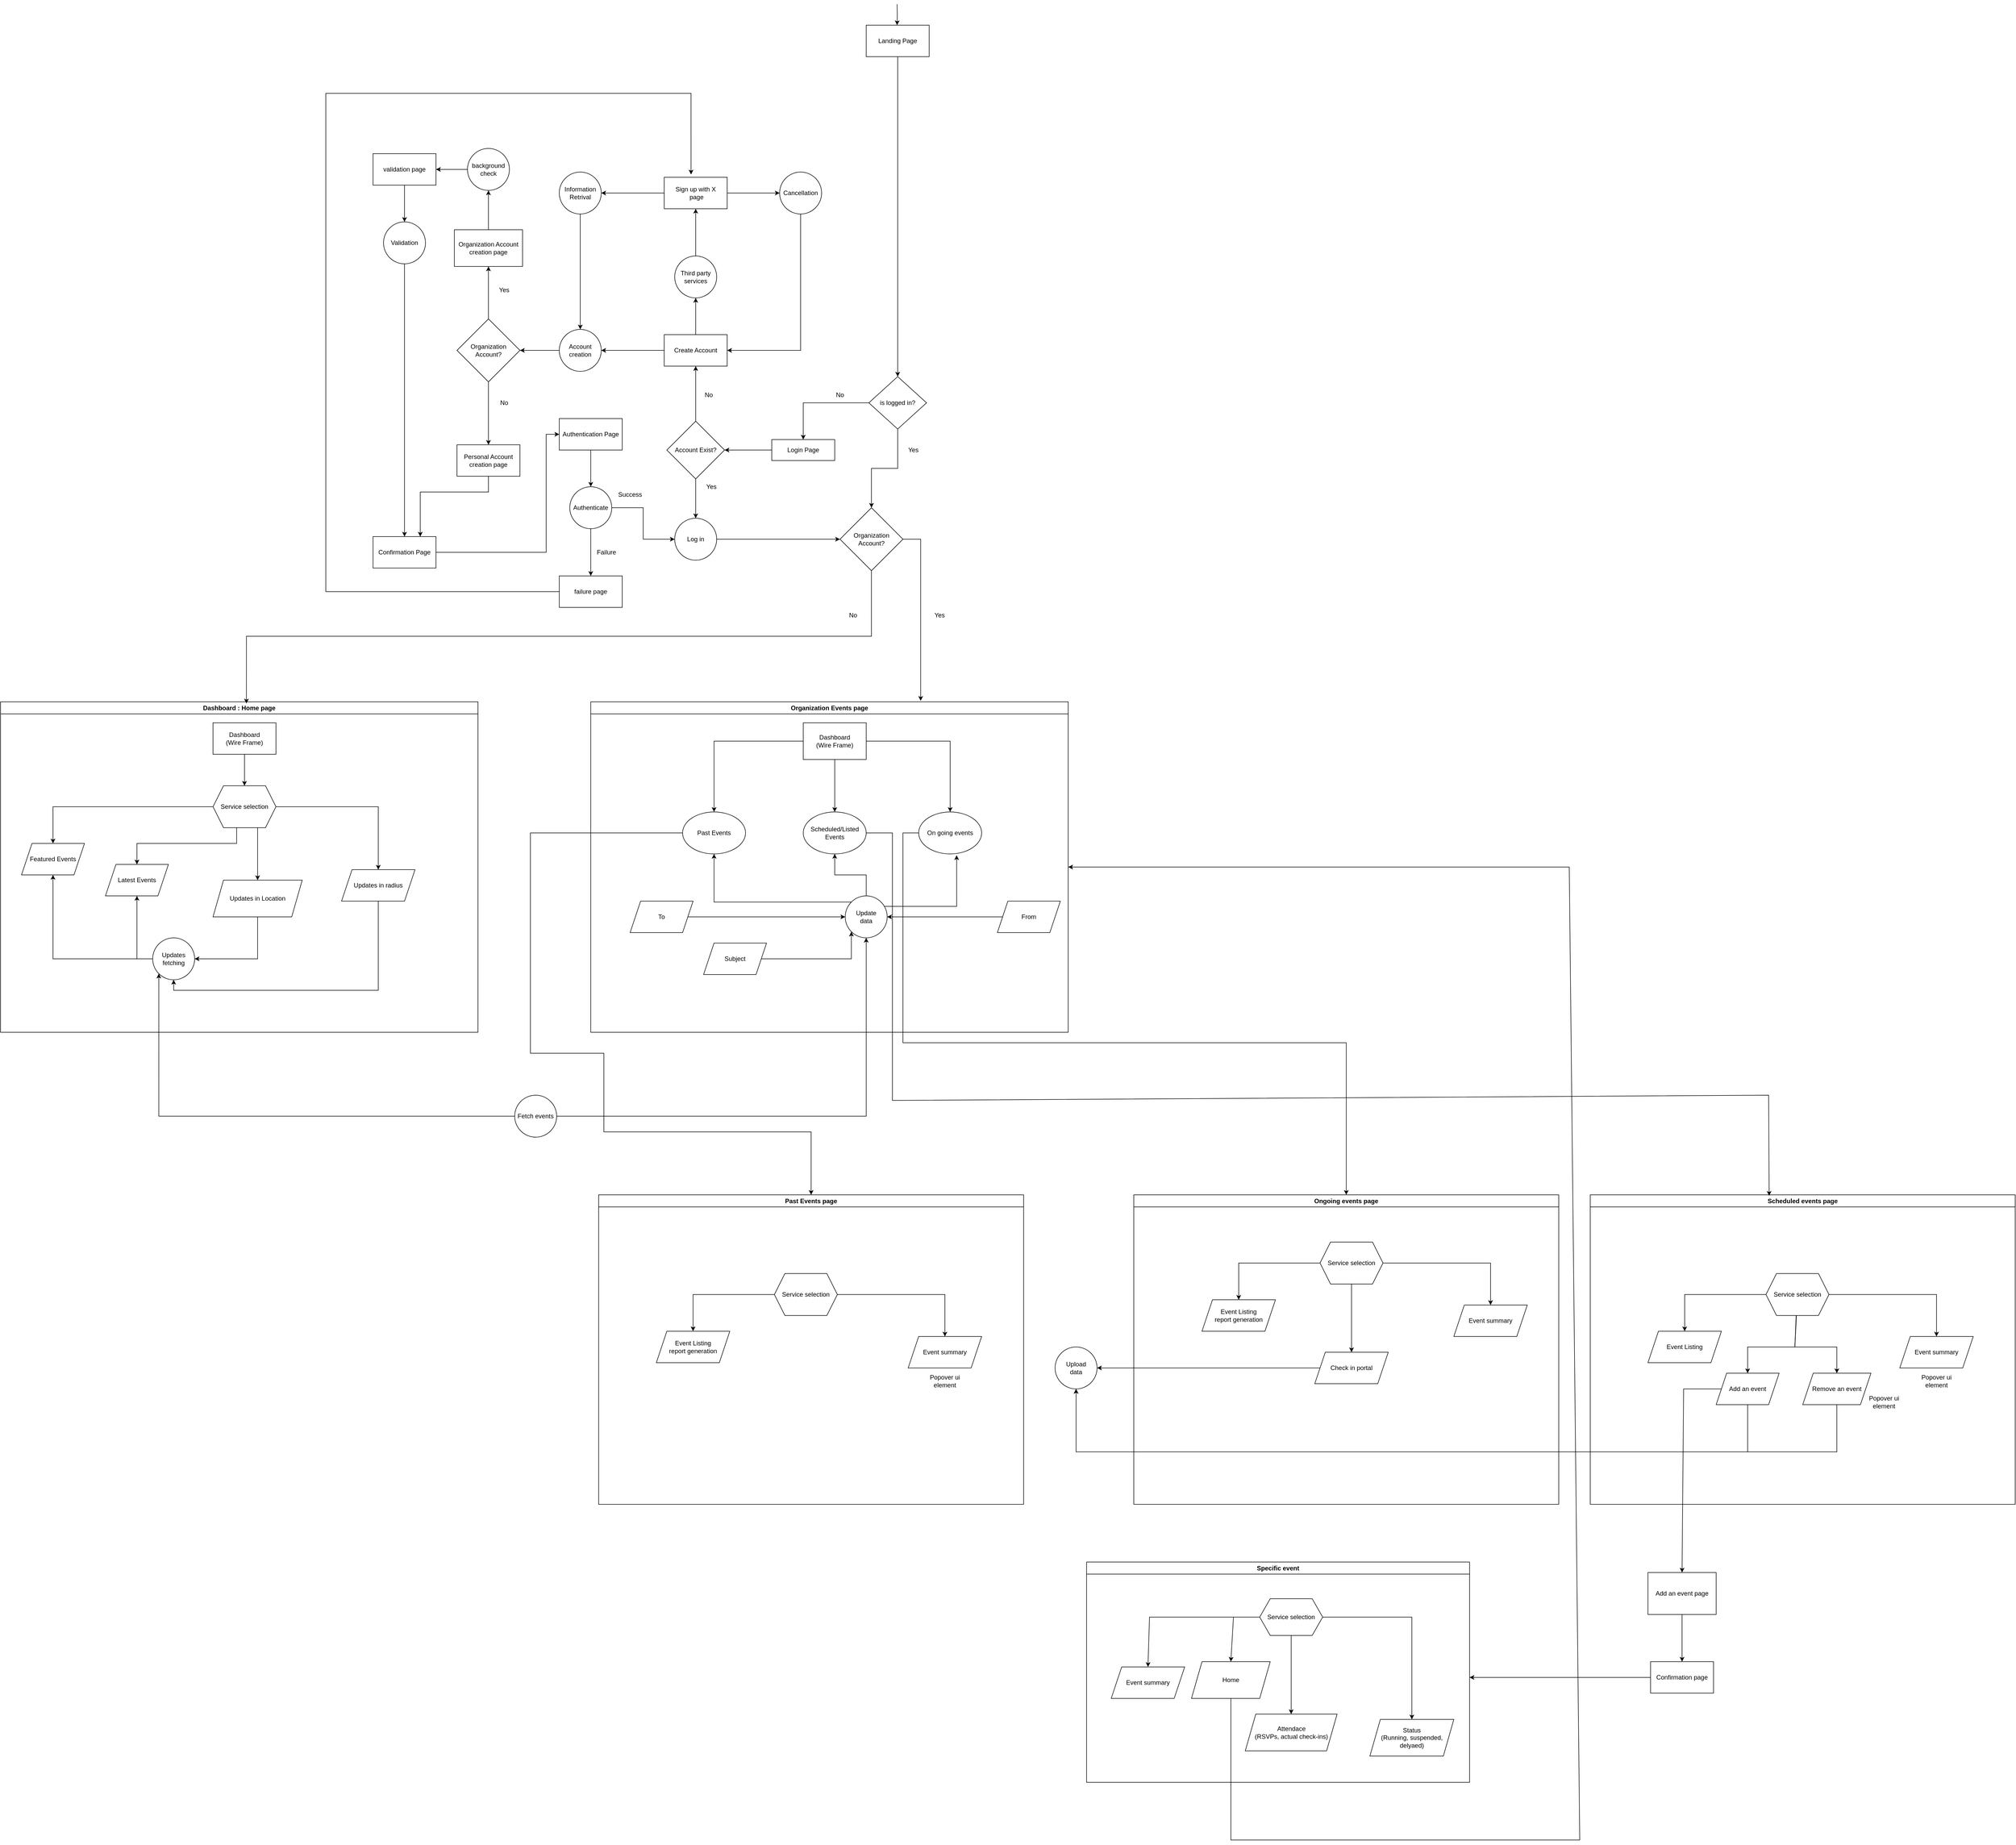 <mxfile>
    <diagram id="C5RBs43oDa-KdzZeNtuy" name="Page-1">
        <mxGraphModel dx="4994" dy="3046" grid="1" gridSize="10" guides="1" tooltips="1" connect="1" arrows="1" fold="1" page="1" pageScale="1" pageWidth="827" pageHeight="1169" background="none" math="0" shadow="0">
            <root>
                <mxCell id="WIyWlLk6GJQsqaUBKTNV-0"/>
                <mxCell id="WIyWlLk6GJQsqaUBKTNV-1" parent="WIyWlLk6GJQsqaUBKTNV-0"/>
                <mxCell id="6TVAX0fbJn5HLJftzAtB-53" style="edgeStyle=orthogonalEdgeStyle;rounded=0;orthogonalLoop=1;jettySize=auto;html=1;" parent="WIyWlLk6GJQsqaUBKTNV-1" source="6TVAX0fbJn5HLJftzAtB-0" target="6TVAX0fbJn5HLJftzAtB-1" edge="1">
                    <mxGeometry relative="1" as="geometry"/>
                </mxCell>
                <mxCell id="6TVAX0fbJn5HLJftzAtB-0" value="Landing Page" style="rounded=0;whiteSpace=wrap;html=1;" parent="WIyWlLk6GJQsqaUBKTNV-1" vertex="1">
                    <mxGeometry x="350" y="-510" width="120" height="60" as="geometry"/>
                </mxCell>
                <mxCell id="6TVAX0fbJn5HLJftzAtB-4" value="" style="edgeStyle=orthogonalEdgeStyle;rounded=0;orthogonalLoop=1;jettySize=auto;html=1;" parent="WIyWlLk6GJQsqaUBKTNV-1" source="6TVAX0fbJn5HLJftzAtB-1" target="6TVAX0fbJn5HLJftzAtB-3" edge="1">
                    <mxGeometry relative="1" as="geometry"/>
                </mxCell>
                <mxCell id="6TVAX0fbJn5HLJftzAtB-130" style="edgeStyle=orthogonalEdgeStyle;rounded=0;orthogonalLoop=1;jettySize=auto;html=1;exitX=0.5;exitY=1;exitDx=0;exitDy=0;entryX=0.5;entryY=0;entryDx=0;entryDy=0;" parent="WIyWlLk6GJQsqaUBKTNV-1" source="6TVAX0fbJn5HLJftzAtB-1" target="6TVAX0fbJn5HLJftzAtB-128" edge="1">
                    <mxGeometry relative="1" as="geometry"/>
                </mxCell>
                <mxCell id="6TVAX0fbJn5HLJftzAtB-1" value="is logged in?" style="rhombus;whiteSpace=wrap;html=1;rounded=0;" parent="WIyWlLk6GJQsqaUBKTNV-1" vertex="1">
                    <mxGeometry x="355" y="160" width="110" height="100" as="geometry"/>
                </mxCell>
                <mxCell id="6TVAX0fbJn5HLJftzAtB-6" value="" style="edgeStyle=orthogonalEdgeStyle;rounded=0;orthogonalLoop=1;jettySize=auto;html=1;" parent="WIyWlLk6GJQsqaUBKTNV-1" source="6TVAX0fbJn5HLJftzAtB-3" target="6TVAX0fbJn5HLJftzAtB-5" edge="1">
                    <mxGeometry relative="1" as="geometry"/>
                </mxCell>
                <mxCell id="6TVAX0fbJn5HLJftzAtB-3" value="Login Page" style="whiteSpace=wrap;html=1;rounded=0;" parent="WIyWlLk6GJQsqaUBKTNV-1" vertex="1">
                    <mxGeometry x="170" y="280" width="120" height="40" as="geometry"/>
                </mxCell>
                <mxCell id="6TVAX0fbJn5HLJftzAtB-10" value="" style="edgeStyle=orthogonalEdgeStyle;rounded=0;orthogonalLoop=1;jettySize=auto;html=1;" parent="WIyWlLk6GJQsqaUBKTNV-1" source="6TVAX0fbJn5HLJftzAtB-5" target="6TVAX0fbJn5HLJftzAtB-9" edge="1">
                    <mxGeometry relative="1" as="geometry"/>
                </mxCell>
                <mxCell id="6TVAX0fbJn5HLJftzAtB-18" value="" style="edgeStyle=orthogonalEdgeStyle;rounded=0;orthogonalLoop=1;jettySize=auto;html=1;" parent="WIyWlLk6GJQsqaUBKTNV-1" source="6TVAX0fbJn5HLJftzAtB-5" target="6TVAX0fbJn5HLJftzAtB-17" edge="1">
                    <mxGeometry relative="1" as="geometry"/>
                </mxCell>
                <mxCell id="6TVAX0fbJn5HLJftzAtB-5" value="Account Exist?" style="rhombus;whiteSpace=wrap;html=1;rounded=0;" parent="WIyWlLk6GJQsqaUBKTNV-1" vertex="1">
                    <mxGeometry x="-30" y="245" width="110" height="110" as="geometry"/>
                </mxCell>
                <mxCell id="6TVAX0fbJn5HLJftzAtB-129" value="" style="edgeStyle=orthogonalEdgeStyle;rounded=0;orthogonalLoop=1;jettySize=auto;html=1;entryX=0;entryY=0.5;entryDx=0;entryDy=0;" parent="WIyWlLk6GJQsqaUBKTNV-1" source="6TVAX0fbJn5HLJftzAtB-9" target="6TVAX0fbJn5HLJftzAtB-128" edge="1">
                    <mxGeometry relative="1" as="geometry">
                        <Array as="points"/>
                    </mxGeometry>
                </mxCell>
                <mxCell id="6TVAX0fbJn5HLJftzAtB-9" value="Log in" style="ellipse;whiteSpace=wrap;html=1;rounded=0;" parent="WIyWlLk6GJQsqaUBKTNV-1" vertex="1">
                    <mxGeometry x="-15" y="430" width="80" height="80" as="geometry"/>
                </mxCell>
                <mxCell id="6TVAX0fbJn5HLJftzAtB-13" value="No" style="text;html=1;strokeColor=none;fillColor=none;align=center;verticalAlign=middle;whiteSpace=wrap;rounded=0;" parent="WIyWlLk6GJQsqaUBKTNV-1" vertex="1">
                    <mxGeometry x="270" y="180" width="60" height="30" as="geometry"/>
                </mxCell>
                <mxCell id="6TVAX0fbJn5HLJftzAtB-14" value="" style="edgeStyle=orthogonalEdgeStyle;rounded=0;orthogonalLoop=1;jettySize=auto;html=1;" parent="WIyWlLk6GJQsqaUBKTNV-1" edge="1">
                    <mxGeometry relative="1" as="geometry">
                        <mxPoint x="408.82" y="-550" as="sourcePoint"/>
                        <mxPoint x="408.82" y="-510" as="targetPoint"/>
                    </mxGeometry>
                </mxCell>
                <mxCell id="6TVAX0fbJn5HLJftzAtB-15" value="No" style="text;html=1;strokeColor=none;fillColor=none;align=center;verticalAlign=middle;whiteSpace=wrap;rounded=0;" parent="WIyWlLk6GJQsqaUBKTNV-1" vertex="1">
                    <mxGeometry x="20" y="180" width="60" height="30" as="geometry"/>
                </mxCell>
                <mxCell id="6TVAX0fbJn5HLJftzAtB-20" value="" style="edgeStyle=orthogonalEdgeStyle;rounded=0;orthogonalLoop=1;jettySize=auto;html=1;" parent="WIyWlLk6GJQsqaUBKTNV-1" source="6TVAX0fbJn5HLJftzAtB-17" target="6TVAX0fbJn5HLJftzAtB-19" edge="1">
                    <mxGeometry relative="1" as="geometry"/>
                </mxCell>
                <mxCell id="6TVAX0fbJn5HLJftzAtB-27" value="" style="edgeStyle=orthogonalEdgeStyle;rounded=0;orthogonalLoop=1;jettySize=auto;html=1;" parent="WIyWlLk6GJQsqaUBKTNV-1" source="6TVAX0fbJn5HLJftzAtB-17" target="6TVAX0fbJn5HLJftzAtB-26" edge="1">
                    <mxGeometry relative="1" as="geometry"/>
                </mxCell>
                <mxCell id="6TVAX0fbJn5HLJftzAtB-17" value="Create Account" style="whiteSpace=wrap;html=1;rounded=0;" parent="WIyWlLk6GJQsqaUBKTNV-1" vertex="1">
                    <mxGeometry x="-35" y="80" width="120" height="60" as="geometry"/>
                </mxCell>
                <mxCell id="6TVAX0fbJn5HLJftzAtB-93" value="" style="edgeStyle=orthogonalEdgeStyle;rounded=0;orthogonalLoop=1;jettySize=auto;html=1;" parent="WIyWlLk6GJQsqaUBKTNV-1" source="6TVAX0fbJn5HLJftzAtB-19" target="6TVAX0fbJn5HLJftzAtB-92" edge="1">
                    <mxGeometry relative="1" as="geometry"/>
                </mxCell>
                <mxCell id="6TVAX0fbJn5HLJftzAtB-19" value="Account creation" style="ellipse;whiteSpace=wrap;html=1;rounded=0;" parent="WIyWlLk6GJQsqaUBKTNV-1" vertex="1">
                    <mxGeometry x="-235" y="70" width="80" height="80" as="geometry"/>
                </mxCell>
                <mxCell id="6TVAX0fbJn5HLJftzAtB-24" value="" style="edgeStyle=orthogonalEdgeStyle;rounded=0;orthogonalLoop=1;jettySize=auto;html=1;" parent="WIyWlLk6GJQsqaUBKTNV-1" source="6TVAX0fbJn5HLJftzAtB-21" target="6TVAX0fbJn5HLJftzAtB-23" edge="1">
                    <mxGeometry relative="1" as="geometry"/>
                </mxCell>
                <mxCell id="6TVAX0fbJn5HLJftzAtB-21" value="Authentication Page" style="whiteSpace=wrap;html=1;rounded=0;" parent="WIyWlLk6GJQsqaUBKTNV-1" vertex="1">
                    <mxGeometry x="-235" y="240" width="120" height="60" as="geometry"/>
                </mxCell>
                <mxCell id="6TVAX0fbJn5HLJftzAtB-25" style="edgeStyle=orthogonalEdgeStyle;rounded=0;orthogonalLoop=1;jettySize=auto;html=1;exitX=1;exitY=0.5;exitDx=0;exitDy=0;" parent="WIyWlLk6GJQsqaUBKTNV-1" source="6TVAX0fbJn5HLJftzAtB-23" target="6TVAX0fbJn5HLJftzAtB-9" edge="1">
                    <mxGeometry relative="1" as="geometry"/>
                </mxCell>
                <mxCell id="6TVAX0fbJn5HLJftzAtB-35" value="" style="edgeStyle=orthogonalEdgeStyle;rounded=0;orthogonalLoop=1;jettySize=auto;html=1;" parent="WIyWlLk6GJQsqaUBKTNV-1" source="6TVAX0fbJn5HLJftzAtB-23" target="6TVAX0fbJn5HLJftzAtB-34" edge="1">
                    <mxGeometry relative="1" as="geometry"/>
                </mxCell>
                <mxCell id="6TVAX0fbJn5HLJftzAtB-23" value="Authenticate" style="ellipse;whiteSpace=wrap;html=1;rounded=0;" parent="WIyWlLk6GJQsqaUBKTNV-1" vertex="1">
                    <mxGeometry x="-215" y="370" width="80" height="80" as="geometry"/>
                </mxCell>
                <mxCell id="6TVAX0fbJn5HLJftzAtB-29" value="" style="edgeStyle=orthogonalEdgeStyle;rounded=0;orthogonalLoop=1;jettySize=auto;html=1;" parent="WIyWlLk6GJQsqaUBKTNV-1" source="6TVAX0fbJn5HLJftzAtB-26" target="6TVAX0fbJn5HLJftzAtB-28" edge="1">
                    <mxGeometry relative="1" as="geometry"/>
                </mxCell>
                <mxCell id="6TVAX0fbJn5HLJftzAtB-26" value="Third party services" style="ellipse;whiteSpace=wrap;html=1;rounded=0;" parent="WIyWlLk6GJQsqaUBKTNV-1" vertex="1">
                    <mxGeometry x="-15" y="-70" width="80" height="80" as="geometry"/>
                </mxCell>
                <mxCell id="6TVAX0fbJn5HLJftzAtB-31" value="" style="edgeStyle=orthogonalEdgeStyle;rounded=0;orthogonalLoop=1;jettySize=auto;html=1;" parent="WIyWlLk6GJQsqaUBKTNV-1" source="6TVAX0fbJn5HLJftzAtB-28" target="6TVAX0fbJn5HLJftzAtB-30" edge="1">
                    <mxGeometry relative="1" as="geometry"/>
                </mxCell>
                <mxCell id="6TVAX0fbJn5HLJftzAtB-39" style="edgeStyle=orthogonalEdgeStyle;rounded=0;orthogonalLoop=1;jettySize=auto;html=1;exitX=0.5;exitY=0;exitDx=0;exitDy=0;entryX=0.5;entryY=0;entryDx=0;entryDy=0;" parent="WIyWlLk6GJQsqaUBKTNV-1" source="6TVAX0fbJn5HLJftzAtB-28" target="6TVAX0fbJn5HLJftzAtB-28" edge="1">
                    <mxGeometry relative="1" as="geometry">
                        <mxPoint x="25.059" y="-280" as="targetPoint"/>
                    </mxGeometry>
                </mxCell>
                <mxCell id="6TVAX0fbJn5HLJftzAtB-41" value="" style="edgeStyle=orthogonalEdgeStyle;rounded=0;orthogonalLoop=1;jettySize=auto;html=1;" parent="WIyWlLk6GJQsqaUBKTNV-1" source="6TVAX0fbJn5HLJftzAtB-28" target="6TVAX0fbJn5HLJftzAtB-40" edge="1">
                    <mxGeometry relative="1" as="geometry"/>
                </mxCell>
                <mxCell id="6TVAX0fbJn5HLJftzAtB-28" value="Sign up with X&lt;br&gt;&amp;nbsp;page" style="whiteSpace=wrap;html=1;rounded=0;" parent="WIyWlLk6GJQsqaUBKTNV-1" vertex="1">
                    <mxGeometry x="-35" y="-220" width="120" height="60" as="geometry"/>
                </mxCell>
                <mxCell id="6TVAX0fbJn5HLJftzAtB-32" style="edgeStyle=orthogonalEdgeStyle;rounded=0;orthogonalLoop=1;jettySize=auto;html=1;entryX=0.5;entryY=0;entryDx=0;entryDy=0;" parent="WIyWlLk6GJQsqaUBKTNV-1" source="6TVAX0fbJn5HLJftzAtB-30" target="6TVAX0fbJn5HLJftzAtB-19" edge="1">
                    <mxGeometry relative="1" as="geometry"/>
                </mxCell>
                <mxCell id="6TVAX0fbJn5HLJftzAtB-30" value="Information&lt;br&gt;Retrival" style="ellipse;whiteSpace=wrap;html=1;rounded=0;" parent="WIyWlLk6GJQsqaUBKTNV-1" vertex="1">
                    <mxGeometry x="-235" y="-230" width="80" height="80" as="geometry"/>
                </mxCell>
                <mxCell id="6TVAX0fbJn5HLJftzAtB-33" value="Success" style="text;html=1;strokeColor=none;fillColor=none;align=center;verticalAlign=middle;whiteSpace=wrap;rounded=0;" parent="WIyWlLk6GJQsqaUBKTNV-1" vertex="1">
                    <mxGeometry x="-130" y="370" width="60" height="30" as="geometry"/>
                </mxCell>
                <mxCell id="6TVAX0fbJn5HLJftzAtB-36" style="edgeStyle=orthogonalEdgeStyle;rounded=0;orthogonalLoop=1;jettySize=auto;html=1;entryX=0.426;entryY=-0.09;entryDx=0;entryDy=0;entryPerimeter=0;" parent="WIyWlLk6GJQsqaUBKTNV-1" source="6TVAX0fbJn5HLJftzAtB-34" target="6TVAX0fbJn5HLJftzAtB-28" edge="1">
                    <mxGeometry relative="1" as="geometry">
                        <mxPoint x="30" y="-300" as="targetPoint"/>
                        <Array as="points">
                            <mxPoint x="-680" y="570"/>
                            <mxPoint x="-680" y="-380"/>
                            <mxPoint x="16" y="-380"/>
                        </Array>
                    </mxGeometry>
                </mxCell>
                <mxCell id="6TVAX0fbJn5HLJftzAtB-34" value="failure page" style="whiteSpace=wrap;html=1;rounded=0;" parent="WIyWlLk6GJQsqaUBKTNV-1" vertex="1">
                    <mxGeometry x="-235" y="540" width="120" height="60" as="geometry"/>
                </mxCell>
                <mxCell id="6TVAX0fbJn5HLJftzAtB-42" style="edgeStyle=orthogonalEdgeStyle;rounded=0;orthogonalLoop=1;jettySize=auto;html=1;entryX=1;entryY=0.5;entryDx=0;entryDy=0;" parent="WIyWlLk6GJQsqaUBKTNV-1" source="6TVAX0fbJn5HLJftzAtB-40" target="6TVAX0fbJn5HLJftzAtB-17" edge="1">
                    <mxGeometry relative="1" as="geometry">
                        <Array as="points">
                            <mxPoint x="225" y="110"/>
                        </Array>
                    </mxGeometry>
                </mxCell>
                <mxCell id="6TVAX0fbJn5HLJftzAtB-40" value="Cancellation" style="ellipse;whiteSpace=wrap;html=1;rounded=0;" parent="WIyWlLk6GJQsqaUBKTNV-1" vertex="1">
                    <mxGeometry x="185" y="-230" width="80" height="80" as="geometry"/>
                </mxCell>
                <mxCell id="6TVAX0fbJn5HLJftzAtB-43" value="Failure" style="text;html=1;strokeColor=none;fillColor=none;align=center;verticalAlign=middle;whiteSpace=wrap;rounded=0;" parent="WIyWlLk6GJQsqaUBKTNV-1" vertex="1">
                    <mxGeometry x="-175" y="480" width="60" height="30" as="geometry"/>
                </mxCell>
                <mxCell id="6TVAX0fbJn5HLJftzAtB-46" value="Yes" style="text;html=1;strokeColor=none;fillColor=none;align=center;verticalAlign=middle;whiteSpace=wrap;rounded=0;" parent="WIyWlLk6GJQsqaUBKTNV-1" vertex="1">
                    <mxGeometry x="410" y="285" width="60" height="30" as="geometry"/>
                </mxCell>
                <mxCell id="6TVAX0fbJn5HLJftzAtB-47" value="Yes" style="text;html=1;strokeColor=none;fillColor=none;align=center;verticalAlign=middle;whiteSpace=wrap;rounded=0;" parent="WIyWlLk6GJQsqaUBKTNV-1" vertex="1">
                    <mxGeometry x="25" y="355" width="60" height="30" as="geometry"/>
                </mxCell>
                <mxCell id="6TVAX0fbJn5HLJftzAtB-63" value="Dashboard : Home page" style="swimlane;whiteSpace=wrap;html=1;" parent="WIyWlLk6GJQsqaUBKTNV-1" vertex="1">
                    <mxGeometry x="-1300" y="780" width="910" height="630" as="geometry"/>
                </mxCell>
                <mxCell id="6TVAX0fbJn5HLJftzAtB-55" value="" style="edgeStyle=orthogonalEdgeStyle;rounded=0;orthogonalLoop=1;jettySize=auto;html=1;entryX=0.5;entryY=0;entryDx=0;entryDy=0;" parent="6TVAX0fbJn5HLJftzAtB-63" source="6TVAX0fbJn5HLJftzAtB-11" target="6TVAX0fbJn5HLJftzAtB-56" edge="1">
                    <mxGeometry relative="1" as="geometry">
                        <mxPoint x="465" y="140" as="targetPoint"/>
                    </mxGeometry>
                </mxCell>
                <mxCell id="6TVAX0fbJn5HLJftzAtB-59" style="edgeStyle=orthogonalEdgeStyle;rounded=0;orthogonalLoop=1;jettySize=auto;html=1;exitX=0.375;exitY=1;exitDx=0;exitDy=0;entryX=0.5;entryY=0;entryDx=0;entryDy=0;" parent="6TVAX0fbJn5HLJftzAtB-63" source="6TVAX0fbJn5HLJftzAtB-56" target="6TVAX0fbJn5HLJftzAtB-64" edge="1">
                    <mxGeometry relative="1" as="geometry">
                        <mxPoint x="260" y="320" as="targetPoint"/>
                        <Array as="points">
                            <mxPoint x="450" y="270"/>
                            <mxPoint x="260" y="270"/>
                        </Array>
                    </mxGeometry>
                </mxCell>
                <mxCell id="6TVAX0fbJn5HLJftzAtB-60" style="edgeStyle=orthogonalEdgeStyle;rounded=0;orthogonalLoop=1;jettySize=auto;html=1;exitX=0.625;exitY=1;exitDx=0;exitDy=0;entryX=0.5;entryY=0;entryDx=0;entryDy=0;" parent="6TVAX0fbJn5HLJftzAtB-63" source="6TVAX0fbJn5HLJftzAtB-56" target="6TVAX0fbJn5HLJftzAtB-65" edge="1">
                    <mxGeometry relative="1" as="geometry">
                        <mxPoint x="580" y="320" as="targetPoint"/>
                        <Array as="points">
                            <mxPoint x="490" y="240"/>
                        </Array>
                    </mxGeometry>
                </mxCell>
                <mxCell id="6TVAX0fbJn5HLJftzAtB-61" style="edgeStyle=orthogonalEdgeStyle;rounded=0;orthogonalLoop=1;jettySize=auto;html=1;exitX=1;exitY=0.5;exitDx=0;exitDy=0;entryX=0.5;entryY=0;entryDx=0;entryDy=0;" parent="6TVAX0fbJn5HLJftzAtB-63" source="6TVAX0fbJn5HLJftzAtB-56" target="6TVAX0fbJn5HLJftzAtB-66" edge="1">
                    <mxGeometry relative="1" as="geometry">
                        <mxPoint x="680" y="290" as="targetPoint"/>
                    </mxGeometry>
                </mxCell>
                <mxCell id="6TVAX0fbJn5HLJftzAtB-56" value="Service selection" style="shape=hexagon;perimeter=hexagonPerimeter2;whiteSpace=wrap;html=1;fixedSize=1;" parent="6TVAX0fbJn5HLJftzAtB-63" vertex="1">
                    <mxGeometry x="405" y="160" width="120" height="80" as="geometry"/>
                </mxCell>
                <mxCell id="6TVAX0fbJn5HLJftzAtB-62" value="Featured Events" style="shape=parallelogram;perimeter=parallelogramPerimeter;whiteSpace=wrap;html=1;fixedSize=1;" parent="6TVAX0fbJn5HLJftzAtB-63" vertex="1">
                    <mxGeometry x="40" y="270" width="120" height="60" as="geometry"/>
                </mxCell>
                <mxCell id="6TVAX0fbJn5HLJftzAtB-58" style="edgeStyle=orthogonalEdgeStyle;rounded=0;orthogonalLoop=1;jettySize=auto;html=1;" parent="6TVAX0fbJn5HLJftzAtB-63" source="6TVAX0fbJn5HLJftzAtB-56" target="6TVAX0fbJn5HLJftzAtB-62" edge="1">
                    <mxGeometry relative="1" as="geometry">
                        <mxPoint x="180" y="270" as="targetPoint"/>
                    </mxGeometry>
                </mxCell>
                <mxCell id="6TVAX0fbJn5HLJftzAtB-11" value="Dashboard&lt;br&gt;(Wire Frame)" style="whiteSpace=wrap;html=1;rounded=0;" parent="6TVAX0fbJn5HLJftzAtB-63" vertex="1">
                    <mxGeometry x="405" y="40" width="120" height="60" as="geometry"/>
                </mxCell>
                <mxCell id="6TVAX0fbJn5HLJftzAtB-64" value="Latest Events" style="shape=parallelogram;perimeter=parallelogramPerimeter;whiteSpace=wrap;html=1;fixedSize=1;" parent="6TVAX0fbJn5HLJftzAtB-63" vertex="1">
                    <mxGeometry x="200" y="310" width="120" height="60" as="geometry"/>
                </mxCell>
                <mxCell id="6TVAX0fbJn5HLJftzAtB-70" style="edgeStyle=orthogonalEdgeStyle;rounded=0;orthogonalLoop=1;jettySize=auto;html=1;exitX=0.5;exitY=1;exitDx=0;exitDy=0;entryX=1;entryY=0.5;entryDx=0;entryDy=0;" parent="6TVAX0fbJn5HLJftzAtB-63" source="6TVAX0fbJn5HLJftzAtB-65" target="6TVAX0fbJn5HLJftzAtB-69" edge="1">
                    <mxGeometry relative="1" as="geometry"/>
                </mxCell>
                <mxCell id="6TVAX0fbJn5HLJftzAtB-65" value="Updates in Location" style="shape=parallelogram;perimeter=parallelogramPerimeter;whiteSpace=wrap;html=1;fixedSize=1;" parent="6TVAX0fbJn5HLJftzAtB-63" vertex="1">
                    <mxGeometry x="405" y="340" width="170" height="70" as="geometry"/>
                </mxCell>
                <mxCell id="6TVAX0fbJn5HLJftzAtB-73" style="edgeStyle=orthogonalEdgeStyle;rounded=0;orthogonalLoop=1;jettySize=auto;html=1;exitX=0.5;exitY=1;exitDx=0;exitDy=0;entryX=0.5;entryY=1;entryDx=0;entryDy=0;" parent="6TVAX0fbJn5HLJftzAtB-63" source="6TVAX0fbJn5HLJftzAtB-66" target="6TVAX0fbJn5HLJftzAtB-69" edge="1">
                    <mxGeometry relative="1" as="geometry"/>
                </mxCell>
                <mxCell id="6TVAX0fbJn5HLJftzAtB-66" value="Updates in radius" style="shape=parallelogram;perimeter=parallelogramPerimeter;whiteSpace=wrap;html=1;fixedSize=1;" parent="6TVAX0fbJn5HLJftzAtB-63" vertex="1">
                    <mxGeometry x="650" y="320" width="140" height="60" as="geometry"/>
                </mxCell>
                <mxCell id="6TVAX0fbJn5HLJftzAtB-71" style="edgeStyle=orthogonalEdgeStyle;rounded=0;orthogonalLoop=1;jettySize=auto;html=1;exitX=0;exitY=0.5;exitDx=0;exitDy=0;entryX=0.5;entryY=1;entryDx=0;entryDy=0;" parent="6TVAX0fbJn5HLJftzAtB-63" source="6TVAX0fbJn5HLJftzAtB-69" target="6TVAX0fbJn5HLJftzAtB-62" edge="1">
                    <mxGeometry relative="1" as="geometry"/>
                </mxCell>
                <mxCell id="6TVAX0fbJn5HLJftzAtB-72" style="edgeStyle=orthogonalEdgeStyle;rounded=0;orthogonalLoop=1;jettySize=auto;html=1;exitX=0.5;exitY=0;exitDx=0;exitDy=0;entryX=0.5;entryY=1;entryDx=0;entryDy=0;" parent="6TVAX0fbJn5HLJftzAtB-63" source="6TVAX0fbJn5HLJftzAtB-69" target="6TVAX0fbJn5HLJftzAtB-64" edge="1">
                    <mxGeometry relative="1" as="geometry">
                        <Array as="points">
                            <mxPoint x="330" y="490"/>
                            <mxPoint x="260" y="490"/>
                        </Array>
                    </mxGeometry>
                </mxCell>
                <mxCell id="6TVAX0fbJn5HLJftzAtB-69" value="Updates fetching" style="ellipse;whiteSpace=wrap;html=1;aspect=fixed;" parent="6TVAX0fbJn5HLJftzAtB-63" vertex="1">
                    <mxGeometry x="290" y="450" width="80" height="80" as="geometry"/>
                </mxCell>
                <mxCell id="6TVAX0fbJn5HLJftzAtB-95" value="" style="edgeStyle=orthogonalEdgeStyle;rounded=0;orthogonalLoop=1;jettySize=auto;html=1;" parent="WIyWlLk6GJQsqaUBKTNV-1" source="6TVAX0fbJn5HLJftzAtB-92" target="6TVAX0fbJn5HLJftzAtB-94" edge="1">
                    <mxGeometry relative="1" as="geometry"/>
                </mxCell>
                <mxCell id="6TVAX0fbJn5HLJftzAtB-108" value="" style="edgeStyle=orthogonalEdgeStyle;rounded=0;orthogonalLoop=1;jettySize=auto;html=1;" parent="WIyWlLk6GJQsqaUBKTNV-1" source="6TVAX0fbJn5HLJftzAtB-92" target="6TVAX0fbJn5HLJftzAtB-107" edge="1">
                    <mxGeometry relative="1" as="geometry"/>
                </mxCell>
                <mxCell id="6TVAX0fbJn5HLJftzAtB-92" value="Organization Account?" style="rhombus;whiteSpace=wrap;html=1;rounded=0;" parent="WIyWlLk6GJQsqaUBKTNV-1" vertex="1">
                    <mxGeometry x="-430" y="50" width="120" height="120" as="geometry"/>
                </mxCell>
                <mxCell id="6TVAX0fbJn5HLJftzAtB-98" value="" style="edgeStyle=orthogonalEdgeStyle;rounded=0;orthogonalLoop=1;jettySize=auto;html=1;" parent="WIyWlLk6GJQsqaUBKTNV-1" source="6TVAX0fbJn5HLJftzAtB-94" target="6TVAX0fbJn5HLJftzAtB-97" edge="1">
                    <mxGeometry relative="1" as="geometry"/>
                </mxCell>
                <mxCell id="6TVAX0fbJn5HLJftzAtB-94" value="Organization Account creation page" style="whiteSpace=wrap;html=1;rounded=0;" parent="WIyWlLk6GJQsqaUBKTNV-1" vertex="1">
                    <mxGeometry x="-435" y="-120" width="130" height="70" as="geometry"/>
                </mxCell>
                <mxCell id="6TVAX0fbJn5HLJftzAtB-100" value="" style="edgeStyle=orthogonalEdgeStyle;rounded=0;orthogonalLoop=1;jettySize=auto;html=1;" parent="WIyWlLk6GJQsqaUBKTNV-1" source="6TVAX0fbJn5HLJftzAtB-97" target="6TVAX0fbJn5HLJftzAtB-99" edge="1">
                    <mxGeometry relative="1" as="geometry"/>
                </mxCell>
                <mxCell id="6TVAX0fbJn5HLJftzAtB-97" value="background check" style="ellipse;whiteSpace=wrap;html=1;rounded=0;" parent="WIyWlLk6GJQsqaUBKTNV-1" vertex="1">
                    <mxGeometry x="-410" y="-275" width="80" height="80" as="geometry"/>
                </mxCell>
                <mxCell id="6TVAX0fbJn5HLJftzAtB-102" value="" style="edgeStyle=orthogonalEdgeStyle;rounded=0;orthogonalLoop=1;jettySize=auto;html=1;" parent="WIyWlLk6GJQsqaUBKTNV-1" source="6TVAX0fbJn5HLJftzAtB-99" target="6TVAX0fbJn5HLJftzAtB-101" edge="1">
                    <mxGeometry relative="1" as="geometry"/>
                </mxCell>
                <mxCell id="6TVAX0fbJn5HLJftzAtB-99" value="validation page" style="whiteSpace=wrap;html=1;rounded=0;" parent="WIyWlLk6GJQsqaUBKTNV-1" vertex="1">
                    <mxGeometry x="-590" y="-265" width="120" height="60" as="geometry"/>
                </mxCell>
                <mxCell id="6TVAX0fbJn5HLJftzAtB-105" value="" style="edgeStyle=orthogonalEdgeStyle;rounded=0;orthogonalLoop=1;jettySize=auto;html=1;" parent="WIyWlLk6GJQsqaUBKTNV-1" source="6TVAX0fbJn5HLJftzAtB-101" target="6TVAX0fbJn5HLJftzAtB-104" edge="1">
                    <mxGeometry relative="1" as="geometry"/>
                </mxCell>
                <mxCell id="6TVAX0fbJn5HLJftzAtB-101" value="Validation" style="ellipse;whiteSpace=wrap;html=1;rounded=0;" parent="WIyWlLk6GJQsqaUBKTNV-1" vertex="1">
                    <mxGeometry x="-570" y="-135" width="80" height="80" as="geometry"/>
                </mxCell>
                <mxCell id="6TVAX0fbJn5HLJftzAtB-103" value="Yes" style="text;html=1;strokeColor=none;fillColor=none;align=center;verticalAlign=middle;whiteSpace=wrap;rounded=0;" parent="WIyWlLk6GJQsqaUBKTNV-1" vertex="1">
                    <mxGeometry x="-370" y="-20" width="60" height="30" as="geometry"/>
                </mxCell>
                <mxCell id="6TVAX0fbJn5HLJftzAtB-106" style="edgeStyle=orthogonalEdgeStyle;rounded=0;orthogonalLoop=1;jettySize=auto;html=1;entryX=0;entryY=0.5;entryDx=0;entryDy=0;" parent="WIyWlLk6GJQsqaUBKTNV-1" source="6TVAX0fbJn5HLJftzAtB-104" target="6TVAX0fbJn5HLJftzAtB-21" edge="1">
                    <mxGeometry relative="1" as="geometry">
                        <Array as="points">
                            <mxPoint x="-260" y="495"/>
                            <mxPoint x="-260" y="270"/>
                        </Array>
                    </mxGeometry>
                </mxCell>
                <mxCell id="6TVAX0fbJn5HLJftzAtB-104" value="Confirmation Page" style="whiteSpace=wrap;html=1;rounded=0;" parent="WIyWlLk6GJQsqaUBKTNV-1" vertex="1">
                    <mxGeometry x="-590" y="465" width="120" height="60" as="geometry"/>
                </mxCell>
                <mxCell id="6TVAX0fbJn5HLJftzAtB-137" style="edgeStyle=orthogonalEdgeStyle;rounded=0;orthogonalLoop=1;jettySize=auto;html=1;entryX=0.75;entryY=0;entryDx=0;entryDy=0;" parent="WIyWlLk6GJQsqaUBKTNV-1" source="6TVAX0fbJn5HLJftzAtB-107" target="6TVAX0fbJn5HLJftzAtB-104" edge="1">
                    <mxGeometry relative="1" as="geometry">
                        <Array as="points">
                            <mxPoint x="-370" y="380"/>
                            <mxPoint x="-500" y="380"/>
                        </Array>
                    </mxGeometry>
                </mxCell>
                <mxCell id="6TVAX0fbJn5HLJftzAtB-107" value="Personal Account creation page" style="whiteSpace=wrap;html=1;rounded=0;" parent="WIyWlLk6GJQsqaUBKTNV-1" vertex="1">
                    <mxGeometry x="-430" y="290" width="120" height="60" as="geometry"/>
                </mxCell>
                <mxCell id="6TVAX0fbJn5HLJftzAtB-110" value="No" style="text;html=1;strokeColor=none;fillColor=none;align=center;verticalAlign=middle;whiteSpace=wrap;rounded=0;" parent="WIyWlLk6GJQsqaUBKTNV-1" vertex="1">
                    <mxGeometry x="-370" y="195" width="60" height="30" as="geometry"/>
                </mxCell>
                <mxCell id="6TVAX0fbJn5HLJftzAtB-111" value="Organization Events page" style="swimlane;whiteSpace=wrap;html=1;" parent="WIyWlLk6GJQsqaUBKTNV-1" vertex="1">
                    <mxGeometry x="-175" y="780" width="910" height="630" as="geometry"/>
                </mxCell>
                <mxCell id="6TVAX0fbJn5HLJftzAtB-141" style="edgeStyle=orthogonalEdgeStyle;rounded=0;orthogonalLoop=1;jettySize=auto;html=1;entryX=0.5;entryY=0;entryDx=0;entryDy=0;" parent="6TVAX0fbJn5HLJftzAtB-111" source="6TVAX0fbJn5HLJftzAtB-119" target="6TVAX0fbJn5HLJftzAtB-138" edge="1">
                    <mxGeometry relative="1" as="geometry"/>
                </mxCell>
                <mxCell id="6TVAX0fbJn5HLJftzAtB-143" style="edgeStyle=orthogonalEdgeStyle;rounded=0;orthogonalLoop=1;jettySize=auto;html=1;" parent="6TVAX0fbJn5HLJftzAtB-111" source="6TVAX0fbJn5HLJftzAtB-119" target="6TVAX0fbJn5HLJftzAtB-139" edge="1">
                    <mxGeometry relative="1" as="geometry"/>
                </mxCell>
                <mxCell id="6TVAX0fbJn5HLJftzAtB-144" style="edgeStyle=orthogonalEdgeStyle;rounded=0;orthogonalLoop=1;jettySize=auto;html=1;exitX=1;exitY=0.5;exitDx=0;exitDy=0;" parent="6TVAX0fbJn5HLJftzAtB-111" source="6TVAX0fbJn5HLJftzAtB-119" target="6TVAX0fbJn5HLJftzAtB-140" edge="1">
                    <mxGeometry relative="1" as="geometry"/>
                </mxCell>
                <mxCell id="6TVAX0fbJn5HLJftzAtB-119" value="Dashboard&lt;br&gt;(Wire Frame)" style="whiteSpace=wrap;html=1;rounded=0;" parent="6TVAX0fbJn5HLJftzAtB-111" vertex="1">
                    <mxGeometry x="405" y="40" width="120" height="70" as="geometry"/>
                </mxCell>
                <mxCell id="6TVAX0fbJn5HLJftzAtB-138" value="Past Events" style="ellipse;whiteSpace=wrap;html=1;" parent="6TVAX0fbJn5HLJftzAtB-111" vertex="1">
                    <mxGeometry x="175" y="210" width="120" height="80" as="geometry"/>
                </mxCell>
                <mxCell id="6TVAX0fbJn5HLJftzAtB-139" value="Scheduled/Listed Events" style="ellipse;whiteSpace=wrap;html=1;" parent="6TVAX0fbJn5HLJftzAtB-111" vertex="1">
                    <mxGeometry x="405" y="210" width="120" height="80" as="geometry"/>
                </mxCell>
                <mxCell id="6TVAX0fbJn5HLJftzAtB-140" value="On going events" style="ellipse;whiteSpace=wrap;html=1;" parent="6TVAX0fbJn5HLJftzAtB-111" vertex="1">
                    <mxGeometry x="625" y="210" width="120" height="80" as="geometry"/>
                </mxCell>
                <mxCell id="rG0EDbp5dYGCMiRSjRll-25" style="edgeStyle=orthogonalEdgeStyle;rounded=0;orthogonalLoop=1;jettySize=auto;html=1;exitX=1;exitY=0.5;exitDx=0;exitDy=0;entryX=0;entryY=0.5;entryDx=0;entryDy=0;" edge="1" parent="6TVAX0fbJn5HLJftzAtB-111" source="rG0EDbp5dYGCMiRSjRll-18" target="rG0EDbp5dYGCMiRSjRll-20">
                    <mxGeometry relative="1" as="geometry"/>
                </mxCell>
                <mxCell id="rG0EDbp5dYGCMiRSjRll-18" value="To" style="shape=parallelogram;perimeter=parallelogramPerimeter;whiteSpace=wrap;html=1;fixedSize=1;" vertex="1" parent="6TVAX0fbJn5HLJftzAtB-111">
                    <mxGeometry x="75" y="380" width="120" height="60" as="geometry"/>
                </mxCell>
                <mxCell id="rG0EDbp5dYGCMiRSjRll-35" style="edgeStyle=orthogonalEdgeStyle;rounded=0;orthogonalLoop=1;jettySize=auto;html=1;entryX=1;entryY=0.5;entryDx=0;entryDy=0;" edge="1" parent="6TVAX0fbJn5HLJftzAtB-111" source="rG0EDbp5dYGCMiRSjRll-19" target="rG0EDbp5dYGCMiRSjRll-20">
                    <mxGeometry relative="1" as="geometry"/>
                </mxCell>
                <mxCell id="rG0EDbp5dYGCMiRSjRll-19" value="From" style="shape=parallelogram;perimeter=parallelogramPerimeter;whiteSpace=wrap;html=1;fixedSize=1;" vertex="1" parent="6TVAX0fbJn5HLJftzAtB-111">
                    <mxGeometry x="775" y="380" width="120" height="60" as="geometry"/>
                </mxCell>
                <mxCell id="rG0EDbp5dYGCMiRSjRll-23" style="edgeStyle=orthogonalEdgeStyle;rounded=0;orthogonalLoop=1;jettySize=auto;html=1;exitX=0.5;exitY=0;exitDx=0;exitDy=0;entryX=0.5;entryY=1;entryDx=0;entryDy=0;" edge="1" parent="6TVAX0fbJn5HLJftzAtB-111" source="rG0EDbp5dYGCMiRSjRll-20" target="6TVAX0fbJn5HLJftzAtB-139">
                    <mxGeometry relative="1" as="geometry"/>
                </mxCell>
                <mxCell id="rG0EDbp5dYGCMiRSjRll-24" style="edgeStyle=orthogonalEdgeStyle;rounded=0;orthogonalLoop=1;jettySize=auto;html=1;entryX=0.603;entryY=1.032;entryDx=0;entryDy=0;entryPerimeter=0;" edge="1" parent="6TVAX0fbJn5HLJftzAtB-111" source="rG0EDbp5dYGCMiRSjRll-20" target="6TVAX0fbJn5HLJftzAtB-140">
                    <mxGeometry relative="1" as="geometry">
                        <Array as="points">
                            <mxPoint x="697" y="390"/>
                        </Array>
                    </mxGeometry>
                </mxCell>
                <mxCell id="rG0EDbp5dYGCMiRSjRll-27" style="edgeStyle=orthogonalEdgeStyle;rounded=0;orthogonalLoop=1;jettySize=auto;html=1;exitX=0;exitY=0;exitDx=0;exitDy=0;entryX=0.5;entryY=1;entryDx=0;entryDy=0;" edge="1" parent="6TVAX0fbJn5HLJftzAtB-111" source="rG0EDbp5dYGCMiRSjRll-20" target="6TVAX0fbJn5HLJftzAtB-138">
                    <mxGeometry relative="1" as="geometry"/>
                </mxCell>
                <mxCell id="rG0EDbp5dYGCMiRSjRll-20" value="Update&lt;br&gt;data" style="ellipse;whiteSpace=wrap;html=1;aspect=fixed;" vertex="1" parent="6TVAX0fbJn5HLJftzAtB-111">
                    <mxGeometry x="485" y="370" width="80" height="80" as="geometry"/>
                </mxCell>
                <mxCell id="rG0EDbp5dYGCMiRSjRll-37" style="edgeStyle=orthogonalEdgeStyle;rounded=0;orthogonalLoop=1;jettySize=auto;html=1;entryX=0;entryY=1;entryDx=0;entryDy=0;" edge="1" parent="6TVAX0fbJn5HLJftzAtB-111" source="rG0EDbp5dYGCMiRSjRll-34" target="rG0EDbp5dYGCMiRSjRll-20">
                    <mxGeometry relative="1" as="geometry"/>
                </mxCell>
                <mxCell id="rG0EDbp5dYGCMiRSjRll-34" value="Subject" style="shape=parallelogram;perimeter=parallelogramPerimeter;whiteSpace=wrap;html=1;fixedSize=1;" vertex="1" parent="6TVAX0fbJn5HLJftzAtB-111">
                    <mxGeometry x="215" y="460" width="120" height="60" as="geometry"/>
                </mxCell>
                <mxCell id="6TVAX0fbJn5HLJftzAtB-132" style="edgeStyle=orthogonalEdgeStyle;rounded=0;orthogonalLoop=1;jettySize=auto;html=1;exitX=0.5;exitY=1;exitDx=0;exitDy=0;entryX=0.515;entryY=0.005;entryDx=0;entryDy=0;entryPerimeter=0;" parent="WIyWlLk6GJQsqaUBKTNV-1" source="6TVAX0fbJn5HLJftzAtB-128" target="6TVAX0fbJn5HLJftzAtB-63" edge="1">
                    <mxGeometry relative="1" as="geometry"/>
                </mxCell>
                <mxCell id="6TVAX0fbJn5HLJftzAtB-134" style="edgeStyle=orthogonalEdgeStyle;rounded=0;orthogonalLoop=1;jettySize=auto;html=1;exitX=1;exitY=0.5;exitDx=0;exitDy=0;entryX=0.691;entryY=-0.003;entryDx=0;entryDy=0;entryPerimeter=0;" parent="WIyWlLk6GJQsqaUBKTNV-1" source="6TVAX0fbJn5HLJftzAtB-128" target="6TVAX0fbJn5HLJftzAtB-111" edge="1">
                    <mxGeometry relative="1" as="geometry">
                        <Array as="points">
                            <mxPoint x="454" y="470"/>
                        </Array>
                    </mxGeometry>
                </mxCell>
                <mxCell id="6TVAX0fbJn5HLJftzAtB-128" value="Organization Account?" style="rhombus;whiteSpace=wrap;html=1;rounded=0;" parent="WIyWlLk6GJQsqaUBKTNV-1" vertex="1">
                    <mxGeometry x="300" y="410" width="120" height="120" as="geometry"/>
                </mxCell>
                <mxCell id="6TVAX0fbJn5HLJftzAtB-135" value="Yes" style="text;html=1;strokeColor=none;fillColor=none;align=center;verticalAlign=middle;whiteSpace=wrap;rounded=0;" parent="WIyWlLk6GJQsqaUBKTNV-1" vertex="1">
                    <mxGeometry x="460" y="600" width="60" height="30" as="geometry"/>
                </mxCell>
                <mxCell id="6TVAX0fbJn5HLJftzAtB-136" value="No" style="text;html=1;strokeColor=none;fillColor=none;align=center;verticalAlign=middle;whiteSpace=wrap;rounded=0;" parent="WIyWlLk6GJQsqaUBKTNV-1" vertex="1">
                    <mxGeometry x="295" y="600" width="60" height="30" as="geometry"/>
                </mxCell>
                <mxCell id="rG0EDbp5dYGCMiRSjRll-33" style="edgeStyle=orthogonalEdgeStyle;rounded=0;orthogonalLoop=1;jettySize=auto;html=1;entryX=0;entryY=1;entryDx=0;entryDy=0;" edge="1" parent="WIyWlLk6GJQsqaUBKTNV-1" source="rG0EDbp5dYGCMiRSjRll-29" target="6TVAX0fbJn5HLJftzAtB-69">
                    <mxGeometry relative="1" as="geometry">
                        <mxPoint x="-490" y="1570" as="targetPoint"/>
                    </mxGeometry>
                </mxCell>
                <mxCell id="rG0EDbp5dYGCMiRSjRll-36" style="edgeStyle=orthogonalEdgeStyle;rounded=0;orthogonalLoop=1;jettySize=auto;html=1;entryX=0.5;entryY=1;entryDx=0;entryDy=0;" edge="1" parent="WIyWlLk6GJQsqaUBKTNV-1" source="rG0EDbp5dYGCMiRSjRll-29" target="rG0EDbp5dYGCMiRSjRll-20">
                    <mxGeometry relative="1" as="geometry"/>
                </mxCell>
                <mxCell id="rG0EDbp5dYGCMiRSjRll-29" value="Fetch events" style="ellipse;whiteSpace=wrap;html=1;aspect=fixed;" vertex="1" parent="WIyWlLk6GJQsqaUBKTNV-1">
                    <mxGeometry x="-320" y="1530" width="80" height="80" as="geometry"/>
                </mxCell>
                <mxCell id="1" value="Past Events page" style="swimlane;whiteSpace=wrap;html=1;" vertex="1" parent="WIyWlLk6GJQsqaUBKTNV-1">
                    <mxGeometry x="-160" y="1720" width="810" height="590" as="geometry"/>
                </mxCell>
                <mxCell id="15" value="Service selection" style="shape=hexagon;perimeter=hexagonPerimeter2;whiteSpace=wrap;html=1;fixedSize=1;" vertex="1" parent="1">
                    <mxGeometry x="335" y="150" width="120" height="80" as="geometry"/>
                </mxCell>
                <mxCell id="16" style="edgeStyle=orthogonalEdgeStyle;rounded=0;orthogonalLoop=1;jettySize=auto;html=1;entryX=0.5;entryY=0;entryDx=0;entryDy=0;" edge="1" source="15" parent="1" target="25">
                    <mxGeometry relative="1" as="geometry">
                        <mxPoint x="30.0" y="260" as="targetPoint"/>
                    </mxGeometry>
                </mxCell>
                <mxCell id="25" value="Event Listing&lt;br&gt;report generation" style="shape=parallelogram;perimeter=parallelogramPerimeter;whiteSpace=wrap;html=1;fixedSize=1;" vertex="1" parent="1">
                    <mxGeometry x="110" y="260" width="140" height="60" as="geometry"/>
                </mxCell>
                <mxCell id="26" value="Event summary" style="shape=parallelogram;perimeter=parallelogramPerimeter;whiteSpace=wrap;html=1;fixedSize=1;" vertex="1" parent="1">
                    <mxGeometry x="590" y="270" width="140" height="60" as="geometry"/>
                </mxCell>
                <mxCell id="27" style="edgeStyle=none;rounded=0;html=1;entryX=0.5;entryY=0;entryDx=0;entryDy=0;" edge="1" parent="1" source="15" target="26">
                    <mxGeometry relative="1" as="geometry">
                        <mxPoint x="220" y="190" as="targetPoint"/>
                        <Array as="points">
                            <mxPoint x="660" y="190"/>
                        </Array>
                    </mxGeometry>
                </mxCell>
                <mxCell id="28" value="Popover ui element" style="text;html=1;strokeColor=none;fillColor=none;align=center;verticalAlign=middle;whiteSpace=wrap;rounded=0;" vertex="1" parent="1">
                    <mxGeometry x="630" y="340" width="60" height="30" as="geometry"/>
                </mxCell>
                <mxCell id="11" value="" style="endArrow=classic;html=1;exitX=0;exitY=0.5;exitDx=0;exitDy=0;rounded=0;entryX=0.5;entryY=0;entryDx=0;entryDy=0;" edge="1" parent="WIyWlLk6GJQsqaUBKTNV-1" source="6TVAX0fbJn5HLJftzAtB-138" target="1">
                    <mxGeometry width="50" height="50" relative="1" as="geometry">
                        <mxPoint x="-210" y="1250" as="sourcePoint"/>
                        <mxPoint x="230" y="1710" as="targetPoint"/>
                        <Array as="points">
                            <mxPoint x="-290" y="1030"/>
                            <mxPoint x="-290" y="1340"/>
                            <mxPoint x="-290" y="1450"/>
                            <mxPoint x="-150" y="1450"/>
                            <mxPoint x="-150" y="1600"/>
                            <mxPoint x="245" y="1600"/>
                        </Array>
                    </mxGeometry>
                </mxCell>
                <mxCell id="29" value="Ongoing events page" style="swimlane;whiteSpace=wrap;html=1;" vertex="1" parent="WIyWlLk6GJQsqaUBKTNV-1">
                    <mxGeometry x="860" y="1720" width="810" height="590" as="geometry"/>
                </mxCell>
                <mxCell id="55" style="edgeStyle=none;rounded=0;html=1;exitX=0.5;exitY=1;exitDx=0;exitDy=0;entryX=0.5;entryY=0;entryDx=0;entryDy=0;" edge="1" parent="29" source="47" target="60">
                    <mxGeometry relative="1" as="geometry">
                        <mxPoint x="415" y="280" as="targetPoint"/>
                    </mxGeometry>
                </mxCell>
                <mxCell id="47" value="Service selection" style="shape=hexagon;perimeter=hexagonPerimeter2;whiteSpace=wrap;html=1;fixedSize=1;" vertex="1" parent="29">
                    <mxGeometry x="355" y="90" width="120" height="80" as="geometry"/>
                </mxCell>
                <mxCell id="48" style="edgeStyle=orthogonalEdgeStyle;rounded=0;orthogonalLoop=1;jettySize=auto;html=1;entryX=0.5;entryY=0;entryDx=0;entryDy=0;" edge="1" source="47" target="49" parent="29">
                    <mxGeometry relative="1" as="geometry">
                        <mxPoint x="210.0" y="-1520" as="targetPoint"/>
                    </mxGeometry>
                </mxCell>
                <mxCell id="49" value="Event Listing&lt;br&gt;report generation" style="shape=parallelogram;perimeter=parallelogramPerimeter;whiteSpace=wrap;html=1;fixedSize=1;" vertex="1" parent="29">
                    <mxGeometry x="130" y="200" width="140" height="60" as="geometry"/>
                </mxCell>
                <mxCell id="50" value="Event summary" style="shape=parallelogram;perimeter=parallelogramPerimeter;whiteSpace=wrap;html=1;fixedSize=1;" vertex="1" parent="29">
                    <mxGeometry x="610" y="210" width="140" height="60" as="geometry"/>
                </mxCell>
                <mxCell id="51" style="edgeStyle=none;rounded=0;html=1;entryX=0.5;entryY=0;entryDx=0;entryDy=0;" edge="1" source="47" target="50" parent="29">
                    <mxGeometry relative="1" as="geometry">
                        <mxPoint x="400" y="-1590" as="targetPoint"/>
                        <Array as="points">
                            <mxPoint x="680" y="130"/>
                        </Array>
                    </mxGeometry>
                </mxCell>
                <mxCell id="60" value="Check in portal" style="shape=parallelogram;perimeter=parallelogramPerimeter;whiteSpace=wrap;html=1;fixedSize=1;" vertex="1" parent="29">
                    <mxGeometry x="345" y="300" width="140" height="60" as="geometry"/>
                </mxCell>
                <mxCell id="36" style="edgeStyle=none;rounded=0;html=1;entryX=0.5;entryY=0;entryDx=0;entryDy=0;exitX=0;exitY=0.5;exitDx=0;exitDy=0;" edge="1" parent="WIyWlLk6GJQsqaUBKTNV-1" source="6TVAX0fbJn5HLJftzAtB-140" target="29">
                    <mxGeometry relative="1" as="geometry">
                        <mxPoint x="800" y="1440" as="targetPoint"/>
                        <Array as="points">
                            <mxPoint x="420" y="1030"/>
                            <mxPoint x="420" y="1310"/>
                            <mxPoint x="420" y="1430"/>
                            <mxPoint x="850" y="1430"/>
                            <mxPoint x="1060" y="1430"/>
                            <mxPoint x="1265" y="1430"/>
                        </Array>
                    </mxGeometry>
                </mxCell>
                <mxCell id="42" style="edgeStyle=orthogonalEdgeStyle;rounded=0;orthogonalLoop=1;jettySize=auto;html=1;entryX=0.5;entryY=0;entryDx=0;entryDy=0;" edge="1" source="41" target="43" parent="WIyWlLk6GJQsqaUBKTNV-1">
                    <mxGeometry relative="1" as="geometry">
                        <mxPoint x="370.0" y="1000" as="targetPoint"/>
                    </mxGeometry>
                </mxCell>
                <mxCell id="43" value="Status&lt;br&gt;(Running, suspended, delyaed)" style="shape=parallelogram;perimeter=parallelogramPerimeter;whiteSpace=wrap;html=1;fixedSize=1;" vertex="1" parent="WIyWlLk6GJQsqaUBKTNV-1">
                    <mxGeometry x="1310" y="2720" width="160" height="70" as="geometry"/>
                </mxCell>
                <mxCell id="59" value="Upload&lt;br&gt;data" style="ellipse;whiteSpace=wrap;html=1;aspect=fixed;" vertex="1" parent="WIyWlLk6GJQsqaUBKTNV-1">
                    <mxGeometry x="710" y="2010" width="80" height="80" as="geometry"/>
                </mxCell>
                <mxCell id="62" style="edgeStyle=none;rounded=0;html=1;exitX=0;exitY=0.5;exitDx=0;exitDy=0;" edge="1" parent="WIyWlLk6GJQsqaUBKTNV-1" source="60" target="59">
                    <mxGeometry relative="1" as="geometry"/>
                </mxCell>
                <mxCell id="63" value="Scheduled events page" style="swimlane;whiteSpace=wrap;html=1;" vertex="1" parent="WIyWlLk6GJQsqaUBKTNV-1">
                    <mxGeometry x="1730" y="1720" width="810" height="590" as="geometry"/>
                </mxCell>
                <mxCell id="71" value="" style="edgeStyle=none;rounded=0;html=1;entryX=0.5;entryY=0;entryDx=0;entryDy=0;" edge="1" parent="63" source="64" target="72">
                    <mxGeometry relative="1" as="geometry">
                        <mxPoint x="395" y="320" as="targetPoint"/>
                        <Array as="points">
                            <mxPoint x="390" y="290"/>
                            <mxPoint x="300" y="290"/>
                        </Array>
                    </mxGeometry>
                </mxCell>
                <mxCell id="74" style="edgeStyle=none;rounded=0;html=1;exitX=0.479;exitY=0.994;exitDx=0;exitDy=0;entryX=0.5;entryY=0;entryDx=0;entryDy=0;exitPerimeter=0;" edge="1" parent="63" source="64" target="73">
                    <mxGeometry relative="1" as="geometry">
                        <Array as="points">
                            <mxPoint x="390" y="290"/>
                            <mxPoint x="470" y="290"/>
                        </Array>
                    </mxGeometry>
                </mxCell>
                <mxCell id="64" value="Service selection" style="shape=hexagon;perimeter=hexagonPerimeter2;whiteSpace=wrap;html=1;fixedSize=1;" vertex="1" parent="63">
                    <mxGeometry x="335" y="150" width="120" height="80" as="geometry"/>
                </mxCell>
                <mxCell id="65" style="edgeStyle=orthogonalEdgeStyle;rounded=0;orthogonalLoop=1;jettySize=auto;html=1;entryX=0.5;entryY=0;entryDx=0;entryDy=0;" edge="1" parent="63" source="64" target="66">
                    <mxGeometry relative="1" as="geometry">
                        <mxPoint x="30.0" y="260" as="targetPoint"/>
                    </mxGeometry>
                </mxCell>
                <mxCell id="66" value="Event Listing" style="shape=parallelogram;perimeter=parallelogramPerimeter;whiteSpace=wrap;html=1;fixedSize=1;" vertex="1" parent="63">
                    <mxGeometry x="110" y="260" width="140" height="60" as="geometry"/>
                </mxCell>
                <mxCell id="67" value="Event summary" style="shape=parallelogram;perimeter=parallelogramPerimeter;whiteSpace=wrap;html=1;fixedSize=1;" vertex="1" parent="63">
                    <mxGeometry x="590" y="270" width="140" height="60" as="geometry"/>
                </mxCell>
                <mxCell id="68" style="edgeStyle=none;rounded=0;html=1;entryX=0.5;entryY=0;entryDx=0;entryDy=0;" edge="1" parent="63" source="64" target="67">
                    <mxGeometry relative="1" as="geometry">
                        <mxPoint x="220" y="190" as="targetPoint"/>
                        <Array as="points">
                            <mxPoint x="660" y="190"/>
                        </Array>
                    </mxGeometry>
                </mxCell>
                <mxCell id="69" value="Popover ui element" style="text;html=1;strokeColor=none;fillColor=none;align=center;verticalAlign=middle;whiteSpace=wrap;rounded=0;" vertex="1" parent="63">
                    <mxGeometry x="630" y="340" width="60" height="30" as="geometry"/>
                </mxCell>
                <mxCell id="72" value="Add an event" style="shape=parallelogram;perimeter=parallelogramPerimeter;whiteSpace=wrap;html=1;fixedSize=1;" vertex="1" parent="63">
                    <mxGeometry x="240" y="340" width="120" height="60" as="geometry"/>
                </mxCell>
                <mxCell id="73" value="Remove an event" style="shape=parallelogram;perimeter=parallelogramPerimeter;whiteSpace=wrap;html=1;fixedSize=1;" vertex="1" parent="63">
                    <mxGeometry x="405" y="340" width="130" height="60" as="geometry"/>
                </mxCell>
                <mxCell id="75" value="Popover ui element" style="text;html=1;strokeColor=none;fillColor=none;align=center;verticalAlign=middle;whiteSpace=wrap;rounded=0;" vertex="1" parent="63">
                    <mxGeometry x="530" y="380" width="60" height="30" as="geometry"/>
                </mxCell>
                <mxCell id="77" value="" style="edgeStyle=none;rounded=0;html=1;entryX=0.5;entryY=1;entryDx=0;entryDy=0;" edge="1" parent="WIyWlLk6GJQsqaUBKTNV-1" source="72" target="59">
                    <mxGeometry relative="1" as="geometry">
                        <mxPoint x="500" y="2210" as="targetPoint"/>
                        <Array as="points">
                            <mxPoint x="2030" y="2210"/>
                            <mxPoint x="750" y="2210"/>
                        </Array>
                    </mxGeometry>
                </mxCell>
                <mxCell id="78" style="edgeStyle=none;rounded=0;html=1;entryX=0.5;entryY=1;entryDx=0;entryDy=0;" edge="1" parent="WIyWlLk6GJQsqaUBKTNV-1" source="73" target="59">
                    <mxGeometry relative="1" as="geometry">
                        <mxPoint x="750" y="2100" as="targetPoint"/>
                        <Array as="points">
                            <mxPoint x="2200" y="2210"/>
                            <mxPoint x="750" y="2210"/>
                        </Array>
                    </mxGeometry>
                </mxCell>
                <mxCell id="82" value="Specific event" style="swimlane;whiteSpace=wrap;html=1;startSize=23;" vertex="1" parent="WIyWlLk6GJQsqaUBKTNV-1">
                    <mxGeometry x="770" y="2420" width="730" height="420" as="geometry"/>
                </mxCell>
                <mxCell id="85" style="edgeStyle=none;rounded=0;html=1;exitX=0;exitY=0.5;exitDx=0;exitDy=0;entryX=0.5;entryY=0;entryDx=0;entryDy=0;" edge="1" parent="82" source="41" target="44">
                    <mxGeometry relative="1" as="geometry">
                        <Array as="points">
                            <mxPoint x="120" y="105"/>
                        </Array>
                    </mxGeometry>
                </mxCell>
                <mxCell id="41" value="Service selection" style="shape=hexagon;perimeter=hexagonPerimeter2;whiteSpace=wrap;html=1;fixedSize=1;" vertex="1" parent="82">
                    <mxGeometry x="330" y="70" width="120" height="70" as="geometry"/>
                </mxCell>
                <mxCell id="46" value="Attendace&lt;br&gt;(RSVPs, actual check-ins)" style="shape=parallelogram;perimeter=parallelogramPerimeter;whiteSpace=wrap;html=1;fixedSize=1;" vertex="1" parent="82">
                    <mxGeometry x="302.5" y="290" width="175" height="70" as="geometry"/>
                </mxCell>
                <mxCell id="40" style="edgeStyle=none;rounded=0;html=1;exitX=0.5;exitY=1;exitDx=0;exitDy=0;" edge="1" source="41" target="46" parent="82">
                    <mxGeometry relative="1" as="geometry"/>
                </mxCell>
                <mxCell id="44" value="Event summary" style="shape=parallelogram;perimeter=parallelogramPerimeter;whiteSpace=wrap;html=1;fixedSize=1;" vertex="1" parent="82">
                    <mxGeometry x="47" y="200" width="140" height="60" as="geometry"/>
                </mxCell>
                <mxCell id="91" value="Home" style="shape=parallelogram;perimeter=parallelogramPerimeter;whiteSpace=wrap;html=1;fixedSize=1;" vertex="1" parent="82">
                    <mxGeometry x="200" y="190" width="150" height="70" as="geometry"/>
                </mxCell>
                <mxCell id="90" style="edgeStyle=none;rounded=0;html=1;exitX=0;exitY=0.5;exitDx=0;exitDy=0;entryX=0.5;entryY=0;entryDx=0;entryDy=0;" edge="1" parent="82" source="41" target="91">
                    <mxGeometry relative="1" as="geometry">
                        <mxPoint x="280" y="180" as="targetPoint"/>
                        <Array as="points">
                            <mxPoint x="280" y="105"/>
                        </Array>
                    </mxGeometry>
                </mxCell>
                <mxCell id="84" style="edgeStyle=none;rounded=0;html=1;exitX=0;exitY=0.5;exitDx=0;exitDy=0;entryX=0.5;entryY=0;entryDx=0;entryDy=0;" edge="1" parent="WIyWlLk6GJQsqaUBKTNV-1" source="72" target="86">
                    <mxGeometry relative="1" as="geometry">
                        <mxPoint x="1907.5" y="2390" as="targetPoint"/>
                        <Array as="points">
                            <mxPoint x="1908" y="2090"/>
                        </Array>
                    </mxGeometry>
                </mxCell>
                <mxCell id="88" value="" style="edgeStyle=none;rounded=0;html=1;" edge="1" parent="WIyWlLk6GJQsqaUBKTNV-1" source="86" target="87">
                    <mxGeometry relative="1" as="geometry"/>
                </mxCell>
                <mxCell id="86" value="Add an event page" style="rounded=0;whiteSpace=wrap;html=1;" vertex="1" parent="WIyWlLk6GJQsqaUBKTNV-1">
                    <mxGeometry x="1840" y="2440" width="130" height="80" as="geometry"/>
                </mxCell>
                <mxCell id="89" style="edgeStyle=none;rounded=0;html=1;" edge="1" parent="WIyWlLk6GJQsqaUBKTNV-1" source="87">
                    <mxGeometry relative="1" as="geometry">
                        <mxPoint x="1500" y="2640" as="targetPoint"/>
                    </mxGeometry>
                </mxCell>
                <mxCell id="87" value="Confirmation page" style="whiteSpace=wrap;html=1;rounded=0;" vertex="1" parent="WIyWlLk6GJQsqaUBKTNV-1">
                    <mxGeometry x="1845" y="2610" width="120" height="60" as="geometry"/>
                </mxCell>
                <mxCell id="92" style="edgeStyle=none;rounded=0;html=1;entryX=1;entryY=0.5;entryDx=0;entryDy=0;" edge="1" parent="WIyWlLk6GJQsqaUBKTNV-1" source="91" target="6TVAX0fbJn5HLJftzAtB-111">
                    <mxGeometry relative="1" as="geometry">
                        <mxPoint x="1670" y="830" as="targetPoint"/>
                        <Array as="points">
                            <mxPoint x="1045" y="2950"/>
                            <mxPoint x="1710" y="2950"/>
                            <mxPoint x="1690" y="1095"/>
                        </Array>
                    </mxGeometry>
                </mxCell>
                <mxCell id="95" style="edgeStyle=none;rounded=0;html=1;entryX=0.421;entryY=0.003;entryDx=0;entryDy=0;entryPerimeter=0;" edge="1" parent="WIyWlLk6GJQsqaUBKTNV-1" source="6TVAX0fbJn5HLJftzAtB-139" target="63">
                    <mxGeometry relative="1" as="geometry">
                        <mxPoint x="1968.0" y="1530" as="targetPoint"/>
                        <Array as="points">
                            <mxPoint x="400" y="1030"/>
                            <mxPoint x="400" y="1540"/>
                            <mxPoint x="2070" y="1530"/>
                        </Array>
                    </mxGeometry>
                </mxCell>
            </root>
        </mxGraphModel>
    </diagram>
</mxfile>